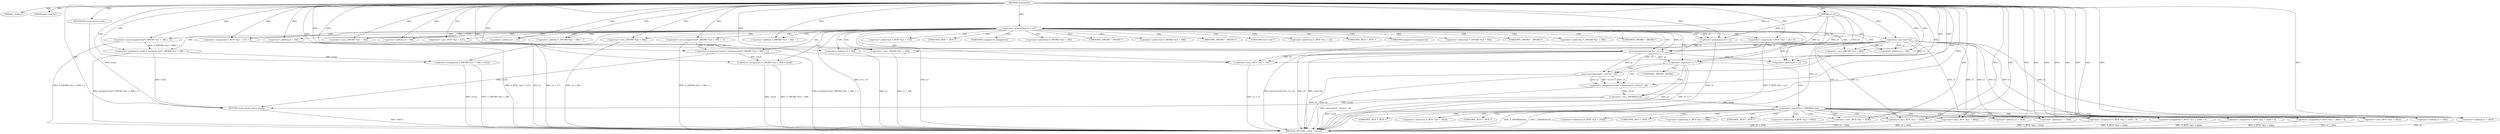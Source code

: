 digraph IGDstartelt {  
"1000103" [label = "(METHOD,IGDstartelt)" ]
"1000233" [label = "(METHOD_RETURN,__int64 __fastcall)" ]
"1000104" [label = "(PARAM,__int64 a1)" ]
"1000105" [label = "(PARAM,const void *a2)" ]
"1000106" [label = "(PARAM,int a3)" ]
"1000111" [label = "(<operator>.greaterThan,a3 > 127)" ]
"1000115" [label = "(<operator>.assignment,*(_BYTE *)(a1 + 127) = 0)" ]
"1000117" [label = "(<operator>.cast,(_BYTE *)(a1 + 127))" ]
"1000119" [label = "(<operator>.addition,a1 + 127)" ]
"1000123" [label = "(<operator>.assignment,result = (unsigned int)(*(_DWORD *)(a1 + 384) + 1))" ]
"1000125" [label = "(<operator>.cast,(unsigned int)(*(_DWORD *)(a1 + 384) + 1))" ]
"1000129" [label = "(<operator>.cast,(_DWORD *)(a1 + 384))" ]
"1000131" [label = "(<operator>.addition,a1 + 384)" ]
"1000127" [label = "(<operator>.addition,*(_DWORD *)(a1 + 384) + 1)" ]
"1000135" [label = "(<operator>.assignment,*(_DWORD *)(a1 + 384) = result)" ]
"1000137" [label = "(<operator>.cast,(_DWORD *)(a1 + 384))" ]
"1000139" [label = "(<operator>.addition,a1 + 384)" ]
"1000145" [label = "(<operator>.assignment,v4 = a3)" ]
"1000148" [label = "(memcpy,memcpy((void *)a1, a2, a3))" ]
"1000149" [label = "(<operator>.cast,(void *)a1)" ]
"1000154" [label = "(<operator>.assignment,*(_BYTE *)(a1 + a3) = 0)" ]
"1000156" [label = "(<operator>.cast,(_BYTE *)(a1 + a3))" ]
"1000158" [label = "(<operator>.addition,a1 + a3)" ]
"1000162" [label = "(<operator>.assignment,result = (unsigned int)(*(_DWORD *)(a1 + 384) + 1))" ]
"1000164" [label = "(<operator>.cast,(unsigned int)(*(_DWORD *)(a1 + 384) + 1))" ]
"1000168" [label = "(<operator>.cast,(_DWORD *)(a1 + 384))" ]
"1000170" [label = "(<operator>.addition,a1 + 384)" ]
"1000166" [label = "(<operator>.addition,*(_DWORD *)(a1 + 384) + 1)" ]
"1000174" [label = "(<operator>.assignment,*(_DWORD *)(a1 + 384) = result)" ]
"1000176" [label = "(<operator>.cast,(_DWORD *)(a1 + 384))" ]
"1000178" [label = "(<operator>.addition,a1 + 384)" ]
"1000183" [label = "(<operator>.equals,a3 == 7)" ]
"1000187" [label = "(<operator>.assignment,result = memcmp(a2, \"service\", v4))" ]
"1000189" [label = "(memcmp,memcmp(a2, \"service\", v4))" ]
"1000194" [label = "(<operator>.logicalNot,!(_DWORD)result)" ]
"1000195" [label = "(<operator>.cast,(_DWORD)result)" ]
"1000199" [label = "(<operator>.assignment,*(_BYTE *)(a1 + 2436) = 0)" ]
"1000201" [label = "(<operator>.cast,(_BYTE *)(a1 + 2436))" ]
"1000203" [label = "(<operator>.addition,a1 + 2436)" ]
"1000207" [label = "(<operator>.assignment,*(_BYTE *)(a1 + 2564) = 0)" ]
"1000209" [label = "(<operator>.cast,(_BYTE *)(a1 + 2564))" ]
"1000211" [label = "(<operator>.addition,a1 + 2564)" ]
"1000215" [label = "(<operator>.assignment,*(_BYTE *)(a1 + 2692) = 0)" ]
"1000217" [label = "(<operator>.cast,(_BYTE *)(a1 + 2692))" ]
"1000219" [label = "(<operator>.addition,a1 + 2692)" ]
"1000223" [label = "(<operator>.assignment,*(_BYTE *)(a1 + 2820) = 0)" ]
"1000225" [label = "(<operator>.cast,(_BYTE *)(a1 + 2820))" ]
"1000227" [label = "(<operator>.addition,a1 + 2820)" ]
"1000231" [label = "(RETURN,return result;,return result;)" ]
"1000232" [label = "(IDENTIFIER,result,return result;)" ]
"1000116" [label = "(<operator>.indirection,*(_BYTE *)(a1 + 127))" ]
"1000118" [label = "(UNKNOWN,_BYTE *,_BYTE *)" ]
"1000126" [label = "(UNKNOWN,unsigned int,unsigned int)" ]
"1000128" [label = "(<operator>.indirection,*(_DWORD *)(a1 + 384))" ]
"1000130" [label = "(UNKNOWN,_DWORD *,_DWORD *)" ]
"1000136" [label = "(<operator>.indirection,*(_DWORD *)(a1 + 384))" ]
"1000138" [label = "(UNKNOWN,_DWORD *,_DWORD *)" ]
"1000150" [label = "(UNKNOWN,void *,void *)" ]
"1000155" [label = "(<operator>.indirection,*(_BYTE *)(a1 + a3))" ]
"1000157" [label = "(UNKNOWN,_BYTE *,_BYTE *)" ]
"1000165" [label = "(UNKNOWN,unsigned int,unsigned int)" ]
"1000167" [label = "(<operator>.indirection,*(_DWORD *)(a1 + 384))" ]
"1000169" [label = "(UNKNOWN,_DWORD *,_DWORD *)" ]
"1000175" [label = "(<operator>.indirection,*(_DWORD *)(a1 + 384))" ]
"1000177" [label = "(UNKNOWN,_DWORD *,_DWORD *)" ]
"1000196" [label = "(UNKNOWN,_DWORD,_DWORD)" ]
"1000200" [label = "(<operator>.indirection,*(_BYTE *)(a1 + 2436))" ]
"1000202" [label = "(UNKNOWN,_BYTE *,_BYTE *)" ]
"1000208" [label = "(<operator>.indirection,*(_BYTE *)(a1 + 2564))" ]
"1000210" [label = "(UNKNOWN,_BYTE *,_BYTE *)" ]
"1000216" [label = "(<operator>.indirection,*(_BYTE *)(a1 + 2692))" ]
"1000218" [label = "(UNKNOWN,_BYTE *,_BYTE *)" ]
"1000224" [label = "(<operator>.indirection,*(_BYTE *)(a1 + 2820))" ]
"1000226" [label = "(UNKNOWN,_BYTE *,_BYTE *)" ]
  "1000231" -> "1000233"  [ label = "DDG: <RET>"] 
  "1000199" -> "1000233"  [ label = "DDG: *(_BYTE *)(a1 + 2436)"] 
  "1000148" -> "1000233"  [ label = "DDG: a2"] 
  "1000117" -> "1000233"  [ label = "DDG: a1 + 127"] 
  "1000174" -> "1000233"  [ label = "DDG: result"] 
  "1000162" -> "1000233"  [ label = "DDG: (unsigned int)(*(_DWORD *)(a1 + 384) + 1)"] 
  "1000135" -> "1000233"  [ label = "DDG: *(_DWORD *)(a1 + 384)"] 
  "1000194" -> "1000233"  [ label = "DDG: !(_DWORD)result"] 
  "1000125" -> "1000233"  [ label = "DDG: *(_DWORD *)(a1 + 384) + 1"] 
  "1000201" -> "1000233"  [ label = "DDG: a1 + 2436"] 
  "1000137" -> "1000233"  [ label = "DDG: a1 + 384"] 
  "1000187" -> "1000233"  [ label = "DDG: memcmp(a2, \"service\", v4)"] 
  "1000164" -> "1000233"  [ label = "DDG: *(_DWORD *)(a1 + 384) + 1"] 
  "1000135" -> "1000233"  [ label = "DDG: result"] 
  "1000183" -> "1000233"  [ label = "DDG: a3"] 
  "1000176" -> "1000233"  [ label = "DDG: a1 + 384"] 
  "1000209" -> "1000233"  [ label = "DDG: a1 + 2564"] 
  "1000225" -> "1000233"  [ label = "DDG: a1 + 2820"] 
  "1000183" -> "1000233"  [ label = "DDG: a3 == 7"] 
  "1000223" -> "1000233"  [ label = "DDG: *(_BYTE *)(a1 + 2820)"] 
  "1000148" -> "1000233"  [ label = "DDG: (void *)a1"] 
  "1000148" -> "1000233"  [ label = "DDG: memcpy((void *)a1, a2, a3)"] 
  "1000154" -> "1000233"  [ label = "DDG: *(_BYTE *)(a1 + a3)"] 
  "1000156" -> "1000233"  [ label = "DDG: a1 + a3"] 
  "1000189" -> "1000233"  [ label = "DDG: a2"] 
  "1000115" -> "1000233"  [ label = "DDG: *(_BYTE *)(a1 + 127)"] 
  "1000207" -> "1000233"  [ label = "DDG: *(_BYTE *)(a1 + 2564)"] 
  "1000123" -> "1000233"  [ label = "DDG: (unsigned int)(*(_DWORD *)(a1 + 384) + 1)"] 
  "1000189" -> "1000233"  [ label = "DDG: v4"] 
  "1000227" -> "1000233"  [ label = "DDG: a1"] 
  "1000178" -> "1000233"  [ label = "DDG: a1"] 
  "1000139" -> "1000233"  [ label = "DDG: a1"] 
  "1000215" -> "1000233"  [ label = "DDG: *(_BYTE *)(a1 + 2692)"] 
  "1000111" -> "1000233"  [ label = "DDG: a3"] 
  "1000111" -> "1000233"  [ label = "DDG: a3 > 127"] 
  "1000194" -> "1000233"  [ label = "DDG: (_DWORD)result"] 
  "1000174" -> "1000233"  [ label = "DDG: *(_DWORD *)(a1 + 384)"] 
  "1000195" -> "1000233"  [ label = "DDG: result"] 
  "1000145" -> "1000233"  [ label = "DDG: v4"] 
  "1000217" -> "1000233"  [ label = "DDG: a1 + 2692"] 
  "1000106" -> "1000233"  [ label = "DDG: a3"] 
  "1000103" -> "1000104"  [ label = "DDG: "] 
  "1000103" -> "1000105"  [ label = "DDG: "] 
  "1000103" -> "1000106"  [ label = "DDG: "] 
  "1000106" -> "1000111"  [ label = "DDG: a3"] 
  "1000103" -> "1000111"  [ label = "DDG: "] 
  "1000103" -> "1000115"  [ label = "DDG: "] 
  "1000103" -> "1000117"  [ label = "DDG: "] 
  "1000103" -> "1000119"  [ label = "DDG: "] 
  "1000125" -> "1000123"  [ label = "DDG: *(_DWORD *)(a1 + 384) + 1"] 
  "1000103" -> "1000123"  [ label = "DDG: "] 
  "1000103" -> "1000125"  [ label = "DDG: "] 
  "1000103" -> "1000129"  [ label = "DDG: "] 
  "1000103" -> "1000131"  [ label = "DDG: "] 
  "1000103" -> "1000127"  [ label = "DDG: "] 
  "1000123" -> "1000135"  [ label = "DDG: result"] 
  "1000103" -> "1000135"  [ label = "DDG: "] 
  "1000103" -> "1000137"  [ label = "DDG: "] 
  "1000103" -> "1000139"  [ label = "DDG: "] 
  "1000111" -> "1000145"  [ label = "DDG: a3"] 
  "1000106" -> "1000145"  [ label = "DDG: a3"] 
  "1000103" -> "1000145"  [ label = "DDG: "] 
  "1000149" -> "1000148"  [ label = "DDG: a1"] 
  "1000103" -> "1000149"  [ label = "DDG: "] 
  "1000103" -> "1000148"  [ label = "DDG: "] 
  "1000106" -> "1000148"  [ label = "DDG: a3"] 
  "1000111" -> "1000148"  [ label = "DDG: a3"] 
  "1000103" -> "1000154"  [ label = "DDG: "] 
  "1000149" -> "1000156"  [ label = "DDG: a1"] 
  "1000103" -> "1000156"  [ label = "DDG: "] 
  "1000148" -> "1000156"  [ label = "DDG: a3"] 
  "1000106" -> "1000156"  [ label = "DDG: a3"] 
  "1000149" -> "1000158"  [ label = "DDG: a1"] 
  "1000103" -> "1000158"  [ label = "DDG: "] 
  "1000148" -> "1000158"  [ label = "DDG: a3"] 
  "1000106" -> "1000158"  [ label = "DDG: a3"] 
  "1000164" -> "1000162"  [ label = "DDG: *(_DWORD *)(a1 + 384) + 1"] 
  "1000103" -> "1000162"  [ label = "DDG: "] 
  "1000103" -> "1000164"  [ label = "DDG: "] 
  "1000103" -> "1000168"  [ label = "DDG: "] 
  "1000149" -> "1000168"  [ label = "DDG: a1"] 
  "1000103" -> "1000170"  [ label = "DDG: "] 
  "1000149" -> "1000170"  [ label = "DDG: a1"] 
  "1000103" -> "1000166"  [ label = "DDG: "] 
  "1000162" -> "1000174"  [ label = "DDG: result"] 
  "1000103" -> "1000174"  [ label = "DDG: "] 
  "1000103" -> "1000176"  [ label = "DDG: "] 
  "1000149" -> "1000176"  [ label = "DDG: a1"] 
  "1000103" -> "1000178"  [ label = "DDG: "] 
  "1000149" -> "1000178"  [ label = "DDG: a1"] 
  "1000106" -> "1000183"  [ label = "DDG: a3"] 
  "1000103" -> "1000183"  [ label = "DDG: "] 
  "1000148" -> "1000183"  [ label = "DDG: a3"] 
  "1000189" -> "1000187"  [ label = "DDG: a2"] 
  "1000189" -> "1000187"  [ label = "DDG: \"service\""] 
  "1000189" -> "1000187"  [ label = "DDG: v4"] 
  "1000103" -> "1000187"  [ label = "DDG: "] 
  "1000148" -> "1000189"  [ label = "DDG: a2"] 
  "1000103" -> "1000189"  [ label = "DDG: "] 
  "1000145" -> "1000189"  [ label = "DDG: v4"] 
  "1000195" -> "1000194"  [ label = "DDG: result"] 
  "1000187" -> "1000195"  [ label = "DDG: result"] 
  "1000103" -> "1000195"  [ label = "DDG: "] 
  "1000103" -> "1000199"  [ label = "DDG: "] 
  "1000103" -> "1000201"  [ label = "DDG: "] 
  "1000149" -> "1000201"  [ label = "DDG: a1"] 
  "1000103" -> "1000203"  [ label = "DDG: "] 
  "1000149" -> "1000203"  [ label = "DDG: a1"] 
  "1000103" -> "1000207"  [ label = "DDG: "] 
  "1000103" -> "1000209"  [ label = "DDG: "] 
  "1000149" -> "1000209"  [ label = "DDG: a1"] 
  "1000103" -> "1000211"  [ label = "DDG: "] 
  "1000149" -> "1000211"  [ label = "DDG: a1"] 
  "1000103" -> "1000215"  [ label = "DDG: "] 
  "1000103" -> "1000217"  [ label = "DDG: "] 
  "1000149" -> "1000217"  [ label = "DDG: a1"] 
  "1000103" -> "1000219"  [ label = "DDG: "] 
  "1000149" -> "1000219"  [ label = "DDG: a1"] 
  "1000103" -> "1000223"  [ label = "DDG: "] 
  "1000103" -> "1000225"  [ label = "DDG: "] 
  "1000149" -> "1000225"  [ label = "DDG: a1"] 
  "1000103" -> "1000227"  [ label = "DDG: "] 
  "1000149" -> "1000227"  [ label = "DDG: a1"] 
  "1000232" -> "1000231"  [ label = "DDG: result"] 
  "1000195" -> "1000231"  [ label = "DDG: result"] 
  "1000162" -> "1000231"  [ label = "DDG: result"] 
  "1000103" -> "1000231"  [ label = "DDG: "] 
  "1000123" -> "1000231"  [ label = "DDG: result"] 
  "1000103" -> "1000232"  [ label = "DDG: "] 
  "1000111" -> "1000176"  [ label = "CDG: "] 
  "1000111" -> "1000175"  [ label = "CDG: "] 
  "1000111" -> "1000174"  [ label = "CDG: "] 
  "1000111" -> "1000170"  [ label = "CDG: "] 
  "1000111" -> "1000169"  [ label = "CDG: "] 
  "1000111" -> "1000168"  [ label = "CDG: "] 
  "1000111" -> "1000167"  [ label = "CDG: "] 
  "1000111" -> "1000166"  [ label = "CDG: "] 
  "1000111" -> "1000165"  [ label = "CDG: "] 
  "1000111" -> "1000164"  [ label = "CDG: "] 
  "1000111" -> "1000162"  [ label = "CDG: "] 
  "1000111" -> "1000183"  [ label = "CDG: "] 
  "1000111" -> "1000178"  [ label = "CDG: "] 
  "1000111" -> "1000177"  [ label = "CDG: "] 
  "1000111" -> "1000128"  [ label = "CDG: "] 
  "1000111" -> "1000127"  [ label = "CDG: "] 
  "1000111" -> "1000126"  [ label = "CDG: "] 
  "1000111" -> "1000125"  [ label = "CDG: "] 
  "1000111" -> "1000123"  [ label = "CDG: "] 
  "1000111" -> "1000119"  [ label = "CDG: "] 
  "1000111" -> "1000118"  [ label = "CDG: "] 
  "1000111" -> "1000117"  [ label = "CDG: "] 
  "1000111" -> "1000116"  [ label = "CDG: "] 
  "1000111" -> "1000115"  [ label = "CDG: "] 
  "1000111" -> "1000139"  [ label = "CDG: "] 
  "1000111" -> "1000138"  [ label = "CDG: "] 
  "1000111" -> "1000137"  [ label = "CDG: "] 
  "1000111" -> "1000136"  [ label = "CDG: "] 
  "1000111" -> "1000135"  [ label = "CDG: "] 
  "1000111" -> "1000131"  [ label = "CDG: "] 
  "1000111" -> "1000130"  [ label = "CDG: "] 
  "1000111" -> "1000129"  [ label = "CDG: "] 
  "1000111" -> "1000158"  [ label = "CDG: "] 
  "1000111" -> "1000157"  [ label = "CDG: "] 
  "1000111" -> "1000156"  [ label = "CDG: "] 
  "1000111" -> "1000155"  [ label = "CDG: "] 
  "1000111" -> "1000154"  [ label = "CDG: "] 
  "1000111" -> "1000150"  [ label = "CDG: "] 
  "1000111" -> "1000149"  [ label = "CDG: "] 
  "1000111" -> "1000148"  [ label = "CDG: "] 
  "1000111" -> "1000145"  [ label = "CDG: "] 
  "1000183" -> "1000189"  [ label = "CDG: "] 
  "1000183" -> "1000187"  [ label = "CDG: "] 
  "1000183" -> "1000196"  [ label = "CDG: "] 
  "1000183" -> "1000195"  [ label = "CDG: "] 
  "1000183" -> "1000194"  [ label = "CDG: "] 
  "1000194" -> "1000208"  [ label = "CDG: "] 
  "1000194" -> "1000207"  [ label = "CDG: "] 
  "1000194" -> "1000203"  [ label = "CDG: "] 
  "1000194" -> "1000202"  [ label = "CDG: "] 
  "1000194" -> "1000201"  [ label = "CDG: "] 
  "1000194" -> "1000200"  [ label = "CDG: "] 
  "1000194" -> "1000199"  [ label = "CDG: "] 
  "1000194" -> "1000224"  [ label = "CDG: "] 
  "1000194" -> "1000223"  [ label = "CDG: "] 
  "1000194" -> "1000219"  [ label = "CDG: "] 
  "1000194" -> "1000218"  [ label = "CDG: "] 
  "1000194" -> "1000217"  [ label = "CDG: "] 
  "1000194" -> "1000216"  [ label = "CDG: "] 
  "1000194" -> "1000215"  [ label = "CDG: "] 
  "1000194" -> "1000211"  [ label = "CDG: "] 
  "1000194" -> "1000210"  [ label = "CDG: "] 
  "1000194" -> "1000209"  [ label = "CDG: "] 
  "1000194" -> "1000227"  [ label = "CDG: "] 
  "1000194" -> "1000226"  [ label = "CDG: "] 
  "1000194" -> "1000225"  [ label = "CDG: "] 
}
